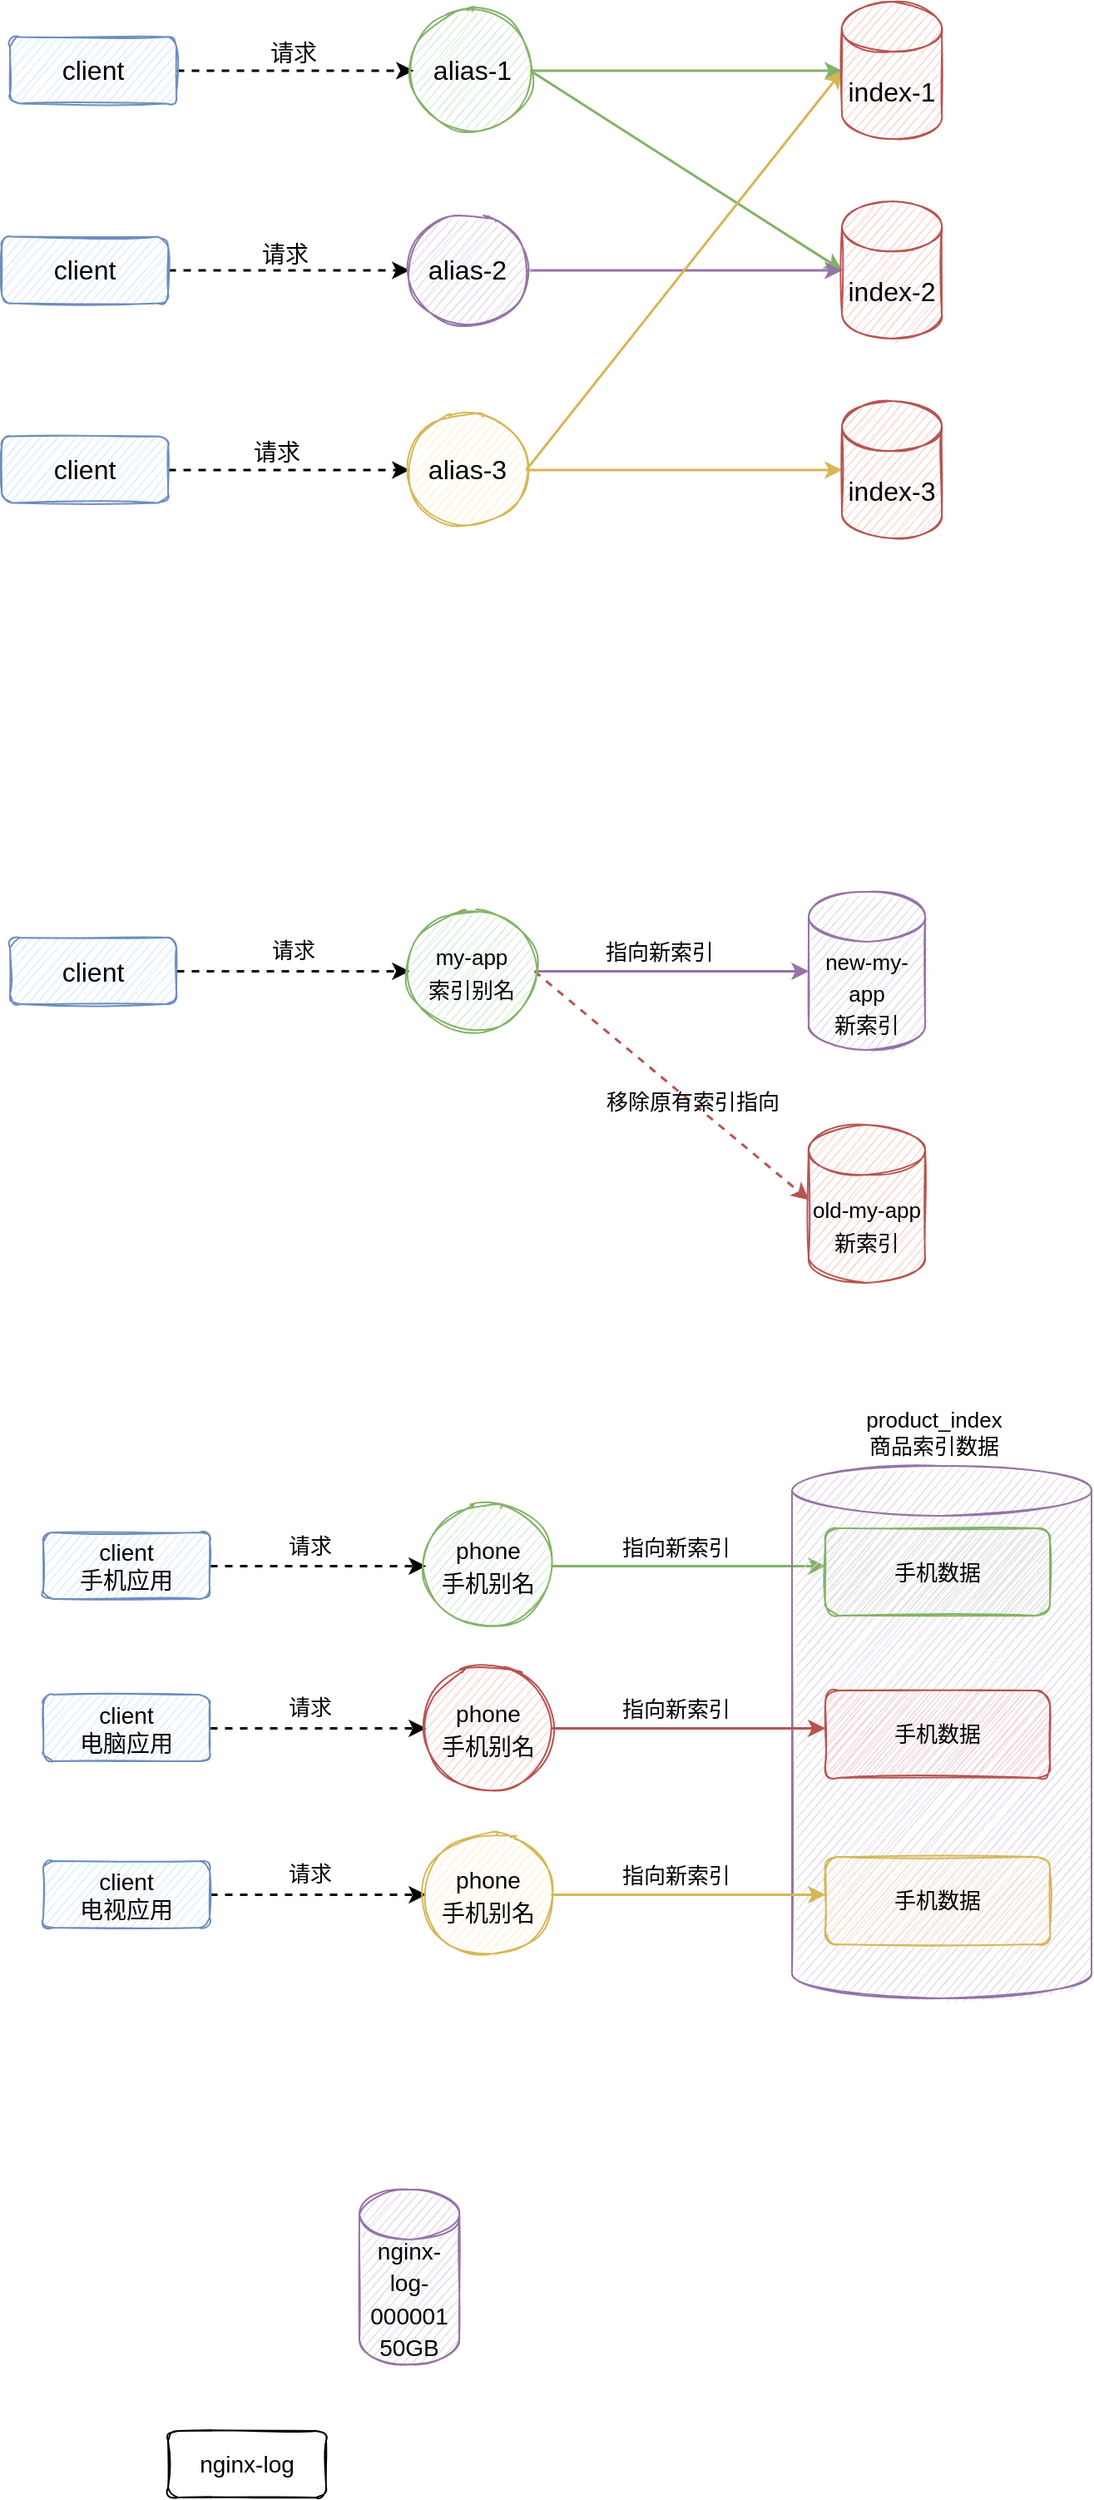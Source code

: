<mxfile version="16.4.3" type="github">
  <diagram id="5pmQ1EX8EYKTq1uLztX0" name="第 1 页">
    <mxGraphModel dx="1422" dy="754" grid="1" gridSize="10" guides="1" tooltips="1" connect="1" arrows="1" fold="1" page="1" pageScale="1" pageWidth="827" pageHeight="1169" math="0" shadow="0">
      <root>
        <mxCell id="0" />
        <mxCell id="1" parent="0" />
        <mxCell id="2YxzEI0K93GKoAJTI_qC-11" style="edgeStyle=orthogonalEdgeStyle;rounded=0;orthogonalLoop=1;jettySize=auto;html=1;exitX=1;exitY=0.5;exitDx=0;exitDy=0;entryX=0;entryY=0.5;entryDx=0;entryDy=0;fontSize=16;strokeWidth=1.5;dashed=1;" edge="1" parent="1" source="2YxzEI0K93GKoAJTI_qC-1" target="2YxzEI0K93GKoAJTI_qC-4">
          <mxGeometry relative="1" as="geometry" />
        </mxCell>
        <mxCell id="2YxzEI0K93GKoAJTI_qC-1" value="&lt;font style=&quot;font-size: 16px&quot;&gt;client&lt;/font&gt;" style="rounded=1;whiteSpace=wrap;html=1;fillColor=#dae8fc;strokeColor=#6c8ebf;sketch=1;" vertex="1" parent="1">
          <mxGeometry x="110" y="211.25" width="100" height="40" as="geometry" />
        </mxCell>
        <mxCell id="2YxzEI0K93GKoAJTI_qC-17" style="edgeStyle=none;rounded=0;orthogonalLoop=1;jettySize=auto;html=1;exitX=1;exitY=0.5;exitDx=0;exitDy=0;entryX=0;entryY=0.5;entryDx=0;entryDy=0;fontSize=16;strokeWidth=1.5;dashed=1;" edge="1" parent="1" source="2YxzEI0K93GKoAJTI_qC-2" target="2YxzEI0K93GKoAJTI_qC-5">
          <mxGeometry relative="1" as="geometry" />
        </mxCell>
        <mxCell id="2YxzEI0K93GKoAJTI_qC-2" value="&lt;font style=&quot;font-size: 16px&quot;&gt;client&lt;/font&gt;" style="rounded=1;whiteSpace=wrap;html=1;fillColor=#dae8fc;strokeColor=#6c8ebf;sketch=1;" vertex="1" parent="1">
          <mxGeometry x="105" y="331.25" width="100" height="40" as="geometry" />
        </mxCell>
        <mxCell id="2YxzEI0K93GKoAJTI_qC-20" style="edgeStyle=none;rounded=0;orthogonalLoop=1;jettySize=auto;html=1;exitX=1;exitY=0.5;exitDx=0;exitDy=0;entryX=0;entryY=0.5;entryDx=0;entryDy=0;fontSize=16;strokeWidth=1.5;dashed=1;" edge="1" parent="1" source="2YxzEI0K93GKoAJTI_qC-3" target="2YxzEI0K93GKoAJTI_qC-6">
          <mxGeometry relative="1" as="geometry" />
        </mxCell>
        <mxCell id="2YxzEI0K93GKoAJTI_qC-3" value="&lt;font style=&quot;font-size: 16px&quot;&gt;client&lt;/font&gt;" style="rounded=1;whiteSpace=wrap;html=1;fillColor=#dae8fc;strokeColor=#6c8ebf;sketch=1;" vertex="1" parent="1">
          <mxGeometry x="105" y="451.25" width="100" height="40" as="geometry" />
        </mxCell>
        <mxCell id="2YxzEI0K93GKoAJTI_qC-12" style="edgeStyle=orthogonalEdgeStyle;orthogonalLoop=1;jettySize=auto;html=1;exitX=1;exitY=0.5;exitDx=0;exitDy=0;entryX=0;entryY=0.5;entryDx=0;entryDy=0;entryPerimeter=0;fontSize=16;strokeWidth=1.5;rounded=0;fillColor=#d5e8d4;strokeColor=#82b366;" edge="1" parent="1" source="2YxzEI0K93GKoAJTI_qC-4" target="2YxzEI0K93GKoAJTI_qC-8">
          <mxGeometry relative="1" as="geometry" />
        </mxCell>
        <mxCell id="2YxzEI0K93GKoAJTI_qC-14" style="rounded=0;orthogonalLoop=1;jettySize=auto;html=1;exitX=1;exitY=0.5;exitDx=0;exitDy=0;entryX=0;entryY=0.5;entryDx=0;entryDy=0;entryPerimeter=0;fontSize=16;strokeWidth=1.5;fillColor=#d5e8d4;strokeColor=#82b366;" edge="1" parent="1" source="2YxzEI0K93GKoAJTI_qC-4" target="2YxzEI0K93GKoAJTI_qC-9">
          <mxGeometry relative="1" as="geometry" />
        </mxCell>
        <mxCell id="2YxzEI0K93GKoAJTI_qC-4" value="alias-1" style="ellipse;whiteSpace=wrap;html=1;aspect=fixed;fontSize=16;fillColor=#d5e8d4;strokeColor=#82b366;sketch=1;" vertex="1" parent="1">
          <mxGeometry x="352.5" y="196.25" width="70" height="70" as="geometry" />
        </mxCell>
        <mxCell id="2YxzEI0K93GKoAJTI_qC-19" style="edgeStyle=none;rounded=0;orthogonalLoop=1;jettySize=auto;html=1;exitX=1;exitY=0.5;exitDx=0;exitDy=0;entryX=0;entryY=0.5;entryDx=0;entryDy=0;entryPerimeter=0;fontSize=16;strokeWidth=1.5;fillColor=#e1d5e7;strokeColor=#9673a6;" edge="1" parent="1" source="2YxzEI0K93GKoAJTI_qC-5" target="2YxzEI0K93GKoAJTI_qC-9">
          <mxGeometry relative="1" as="geometry" />
        </mxCell>
        <mxCell id="2YxzEI0K93GKoAJTI_qC-5" value="alias-2" style="ellipse;whiteSpace=wrap;html=1;aspect=fixed;fontSize=16;fillColor=#e1d5e7;strokeColor=#9673a6;sketch=1;" vertex="1" parent="1">
          <mxGeometry x="350" y="316.25" width="70" height="70" as="geometry" />
        </mxCell>
        <mxCell id="2YxzEI0K93GKoAJTI_qC-21" style="edgeStyle=none;rounded=0;orthogonalLoop=1;jettySize=auto;html=1;exitX=1;exitY=0.5;exitDx=0;exitDy=0;entryX=0;entryY=0.5;entryDx=0;entryDy=0;entryPerimeter=0;fontSize=16;strokeWidth=1.5;fillColor=#fff2cc;strokeColor=#d6b656;" edge="1" parent="1" source="2YxzEI0K93GKoAJTI_qC-6" target="2YxzEI0K93GKoAJTI_qC-10">
          <mxGeometry relative="1" as="geometry" />
        </mxCell>
        <mxCell id="2YxzEI0K93GKoAJTI_qC-24" style="edgeStyle=none;rounded=0;orthogonalLoop=1;jettySize=auto;html=1;exitX=1;exitY=0.5;exitDx=0;exitDy=0;entryX=0;entryY=0.5;entryDx=0;entryDy=0;entryPerimeter=0;fontSize=16;strokeWidth=1.5;fillColor=#fff2cc;strokeColor=#d6b656;" edge="1" parent="1" source="2YxzEI0K93GKoAJTI_qC-6" target="2YxzEI0K93GKoAJTI_qC-8">
          <mxGeometry relative="1" as="geometry" />
        </mxCell>
        <mxCell id="2YxzEI0K93GKoAJTI_qC-6" value="alias-3" style="ellipse;whiteSpace=wrap;html=1;aspect=fixed;fontSize=16;fillColor=#fff2cc;strokeColor=#d6b656;sketch=1;" vertex="1" parent="1">
          <mxGeometry x="350" y="436.25" width="70" height="70" as="geometry" />
        </mxCell>
        <mxCell id="2YxzEI0K93GKoAJTI_qC-8" value="index-1" style="shape=cylinder3;whiteSpace=wrap;html=1;boundedLbl=1;backgroundOutline=1;size=15;sketch=1;fontSize=16;fillColor=#f8cecc;strokeColor=#b85450;" vertex="1" parent="1">
          <mxGeometry x="610" y="190" width="60" height="82.5" as="geometry" />
        </mxCell>
        <mxCell id="2YxzEI0K93GKoAJTI_qC-9" value="index-2" style="shape=cylinder3;whiteSpace=wrap;html=1;boundedLbl=1;backgroundOutline=1;size=15;sketch=1;fontSize=16;fillColor=#f8cecc;strokeColor=#b85450;" vertex="1" parent="1">
          <mxGeometry x="610" y="310" width="60" height="82.5" as="geometry" />
        </mxCell>
        <mxCell id="2YxzEI0K93GKoAJTI_qC-10" value="index-3" style="shape=cylinder3;whiteSpace=wrap;html=1;boundedLbl=1;backgroundOutline=1;size=15;sketch=1;fontSize=16;fillColor=#f8cecc;strokeColor=#b85450;" vertex="1" parent="1">
          <mxGeometry x="610" y="430" width="60" height="82.5" as="geometry" />
        </mxCell>
        <mxCell id="2YxzEI0K93GKoAJTI_qC-25" value="请求" style="text;html=1;align=center;verticalAlign=middle;resizable=0;points=[];autosize=1;strokeColor=none;fillColor=none;fontSize=14;" vertex="1" parent="1">
          <mxGeometry x="260" y="211.25" width="40" height="20" as="geometry" />
        </mxCell>
        <mxCell id="2YxzEI0K93GKoAJTI_qC-26" value="&lt;font style=&quot;font-size: 14px&quot;&gt;请求&lt;/font&gt;" style="text;html=1;align=center;verticalAlign=middle;resizable=0;points=[];autosize=1;strokeColor=none;fillColor=none;fontSize=16;" vertex="1" parent="1">
          <mxGeometry x="255" y="326.25" width="40" height="30" as="geometry" />
        </mxCell>
        <mxCell id="2YxzEI0K93GKoAJTI_qC-27" value="请求" style="text;html=1;align=center;verticalAlign=middle;resizable=0;points=[];autosize=1;strokeColor=none;fillColor=none;fontSize=14;" vertex="1" parent="1">
          <mxGeometry x="250" y="451.25" width="40" height="20" as="geometry" />
        </mxCell>
        <mxCell id="2YxzEI0K93GKoAJTI_qC-36" style="edgeStyle=none;rounded=0;orthogonalLoop=1;jettySize=auto;html=1;exitX=1;exitY=0.5;exitDx=0;exitDy=0;entryX=0;entryY=0.5;entryDx=0;entryDy=0;dashed=1;fontSize=14;strokeWidth=1.5;" edge="1" parent="1" source="2YxzEI0K93GKoAJTI_qC-28" target="2YxzEI0K93GKoAJTI_qC-32">
          <mxGeometry relative="1" as="geometry" />
        </mxCell>
        <mxCell id="2YxzEI0K93GKoAJTI_qC-28" value="&lt;font style=&quot;font-size: 16px&quot;&gt;client&lt;/font&gt;" style="rounded=1;whiteSpace=wrap;html=1;fillColor=#dae8fc;strokeColor=#6c8ebf;sketch=1;" vertex="1" parent="1">
          <mxGeometry x="110" y="752.5" width="100" height="40" as="geometry" />
        </mxCell>
        <mxCell id="2YxzEI0K93GKoAJTI_qC-40" style="edgeStyle=none;rounded=0;orthogonalLoop=1;jettySize=auto;html=1;exitX=1;exitY=0.5;exitDx=0;exitDy=0;entryX=0;entryY=0.5;entryDx=0;entryDy=0;dashed=1;fontSize=16;strokeWidth=1.5;fillColor=#f8cecc;strokeColor=#b85450;" edge="1" parent="1" source="2YxzEI0K93GKoAJTI_qC-32">
          <mxGeometry relative="1" as="geometry">
            <mxPoint x="590" y="910" as="targetPoint" />
          </mxGeometry>
        </mxCell>
        <mxCell id="2YxzEI0K93GKoAJTI_qC-41" style="edgeStyle=none;rounded=0;orthogonalLoop=1;jettySize=auto;html=1;exitX=1;exitY=0.5;exitDx=0;exitDy=0;entryX=0;entryY=0.5;entryDx=0;entryDy=0;fontSize=16;strokeWidth=1.5;fillColor=#e1d5e7;strokeColor=#9673a6;" edge="1" parent="1" source="2YxzEI0K93GKoAJTI_qC-32">
          <mxGeometry relative="1" as="geometry">
            <mxPoint x="590" y="772.5" as="targetPoint" />
          </mxGeometry>
        </mxCell>
        <mxCell id="2YxzEI0K93GKoAJTI_qC-32" value="&lt;font style=&quot;font-size: 13px&quot;&gt;my-app&lt;br&gt;索引别名&lt;br&gt;&lt;/font&gt;" style="ellipse;whiteSpace=wrap;html=1;aspect=fixed;fontSize=16;fillColor=#d5e8d4;strokeColor=#82b366;sketch=1;" vertex="1" parent="1">
          <mxGeometry x="350" y="735" width="75" height="75" as="geometry" />
        </mxCell>
        <mxCell id="2YxzEI0K93GKoAJTI_qC-38" value="&lt;font style=&quot;font-size: 13px&quot;&gt;请求&lt;/font&gt;" style="text;html=1;align=center;verticalAlign=middle;resizable=0;points=[];autosize=1;strokeColor=none;fillColor=none;fontSize=14;" vertex="1" parent="1">
          <mxGeometry x="260" y="750" width="40" height="20" as="geometry" />
        </mxCell>
        <mxCell id="2YxzEI0K93GKoAJTI_qC-42" value="&lt;font style=&quot;font-size: 13px&quot;&gt;移除原有索引指向&lt;/font&gt;" style="text;html=1;align=center;verticalAlign=middle;resizable=0;points=[];autosize=1;strokeColor=none;fillColor=none;fontSize=16;" vertex="1" parent="1">
          <mxGeometry x="460" y="835" width="120" height="30" as="geometry" />
        </mxCell>
        <mxCell id="2YxzEI0K93GKoAJTI_qC-43" value="&lt;font style=&quot;font-size: 13px&quot;&gt;指向新索引&lt;/font&gt;" style="text;html=1;align=center;verticalAlign=middle;resizable=0;points=[];autosize=1;strokeColor=none;fillColor=none;fontSize=16;" vertex="1" parent="1">
          <mxGeometry x="460" y="745" width="80" height="30" as="geometry" />
        </mxCell>
        <mxCell id="2YxzEI0K93GKoAJTI_qC-44" style="edgeStyle=none;rounded=0;orthogonalLoop=1;jettySize=auto;html=1;exitX=1;exitY=0.5;exitDx=0;exitDy=0;entryX=0;entryY=0.5;entryDx=0;entryDy=0;dashed=1;fontSize=14;strokeWidth=1.5;" edge="1" parent="1" source="2YxzEI0K93GKoAJTI_qC-45" target="2YxzEI0K93GKoAJTI_qC-48">
          <mxGeometry relative="1" as="geometry" />
        </mxCell>
        <mxCell id="2YxzEI0K93GKoAJTI_qC-45" value="&lt;font style=&quot;font-size: 14px&quot;&gt;client&lt;br&gt;手机应用&lt;br&gt;&lt;/font&gt;" style="rounded=1;whiteSpace=wrap;html=1;fillColor=#dae8fc;strokeColor=#6c8ebf;sketch=1;" vertex="1" parent="1">
          <mxGeometry x="130" y="1110" width="100" height="40" as="geometry" />
        </mxCell>
        <mxCell id="2YxzEI0K93GKoAJTI_qC-47" style="edgeStyle=none;rounded=0;orthogonalLoop=1;jettySize=auto;html=1;exitX=1;exitY=0.5;exitDx=0;exitDy=0;entryX=0;entryY=0.5;entryDx=0;entryDy=0;fontSize=16;strokeWidth=1.5;fillColor=#d5e8d4;strokeColor=#82b366;" edge="1" parent="1" source="2YxzEI0K93GKoAJTI_qC-48">
          <mxGeometry relative="1" as="geometry">
            <mxPoint x="600" y="1130" as="targetPoint" />
          </mxGeometry>
        </mxCell>
        <mxCell id="2YxzEI0K93GKoAJTI_qC-48" value="&lt;font style=&quot;font-size: 14px&quot;&gt;phone&lt;br&gt;手机别名&lt;br&gt;&lt;/font&gt;" style="ellipse;whiteSpace=wrap;html=1;aspect=fixed;fontSize=16;fillColor=#d5e8d4;strokeColor=#82b366;sketch=1;" vertex="1" parent="1">
          <mxGeometry x="360" y="1092.5" width="75" height="75" as="geometry" />
        </mxCell>
        <mxCell id="2YxzEI0K93GKoAJTI_qC-51" value="&lt;font style=&quot;font-size: 13px&quot;&gt;请求&lt;/font&gt;" style="text;html=1;align=center;verticalAlign=middle;resizable=0;points=[];autosize=1;strokeColor=none;fillColor=none;fontSize=14;" vertex="1" parent="1">
          <mxGeometry x="270" y="1107.5" width="40" height="20" as="geometry" />
        </mxCell>
        <mxCell id="2YxzEI0K93GKoAJTI_qC-53" value="&lt;font style=&quot;font-size: 13px&quot;&gt;指向新索引&lt;/font&gt;" style="text;html=1;align=center;verticalAlign=middle;resizable=0;points=[];autosize=1;strokeColor=none;fillColor=none;fontSize=16;" vertex="1" parent="1">
          <mxGeometry x="470" y="1102.5" width="80" height="30" as="geometry" />
        </mxCell>
        <mxCell id="2YxzEI0K93GKoAJTI_qC-58" value="&lt;font style=&quot;font-size: 13px&quot;&gt;new-my-app&lt;br&gt;新索引&lt;/font&gt;" style="shape=cylinder3;whiteSpace=wrap;html=1;boundedLbl=1;backgroundOutline=1;size=15;sketch=1;fontSize=16;fillColor=#e1d5e7;strokeColor=#9673a6;" vertex="1" parent="1">
          <mxGeometry x="590" y="725" width="70" height="95" as="geometry" />
        </mxCell>
        <mxCell id="2YxzEI0K93GKoAJTI_qC-59" value="&lt;font style=&quot;font-size: 13px&quot;&gt;old-my-app&lt;br&gt;新索引&lt;/font&gt;" style="shape=cylinder3;whiteSpace=wrap;html=1;boundedLbl=1;backgroundOutline=1;size=15;sketch=1;fontSize=16;fillColor=#f8cecc;strokeColor=#b85450;" vertex="1" parent="1">
          <mxGeometry x="590" y="865" width="70" height="95" as="geometry" />
        </mxCell>
        <mxCell id="2YxzEI0K93GKoAJTI_qC-61" value="" style="shape=cylinder3;whiteSpace=wrap;html=1;boundedLbl=1;backgroundOutline=1;size=15;sketch=1;fontSize=16;fillColor=#e1d5e7;strokeColor=#9673a6;" vertex="1" parent="1">
          <mxGeometry x="580" y="1070" width="180" height="320" as="geometry" />
        </mxCell>
        <mxCell id="2YxzEI0K93GKoAJTI_qC-62" value="product_index&lt;br&gt;商品索引数据" style="text;html=1;resizable=0;autosize=1;align=center;verticalAlign=middle;points=[];fillColor=none;strokeColor=none;rounded=0;sketch=1;fontSize=13;" vertex="1" parent="1">
          <mxGeometry x="615" y="1030" width="100" height="40" as="geometry" />
        </mxCell>
        <mxCell id="2YxzEI0K93GKoAJTI_qC-63" value="手机数据" style="rounded=1;whiteSpace=wrap;html=1;sketch=1;fontSize=13;fillColor=#d5e8d4;strokeColor=#82b366;" vertex="1" parent="1">
          <mxGeometry x="600" y="1107.5" width="135" height="52.5" as="geometry" />
        </mxCell>
        <mxCell id="2YxzEI0K93GKoAJTI_qC-64" style="edgeStyle=none;rounded=0;orthogonalLoop=1;jettySize=auto;html=1;exitX=1;exitY=0.5;exitDx=0;exitDy=0;entryX=0;entryY=0.5;entryDx=0;entryDy=0;dashed=1;fontSize=14;strokeWidth=1.5;" edge="1" parent="1" source="2YxzEI0K93GKoAJTI_qC-65" target="2YxzEI0K93GKoAJTI_qC-67">
          <mxGeometry relative="1" as="geometry" />
        </mxCell>
        <mxCell id="2YxzEI0K93GKoAJTI_qC-65" value="&lt;font style=&quot;font-size: 14px&quot;&gt;client&lt;br&gt;电脑应用&lt;br&gt;&lt;/font&gt;" style="rounded=1;whiteSpace=wrap;html=1;fillColor=#dae8fc;strokeColor=#6c8ebf;sketch=1;" vertex="1" parent="1">
          <mxGeometry x="130" y="1207.5" width="100" height="40" as="geometry" />
        </mxCell>
        <mxCell id="2YxzEI0K93GKoAJTI_qC-66" style="edgeStyle=none;rounded=0;orthogonalLoop=1;jettySize=auto;html=1;exitX=1;exitY=0.5;exitDx=0;exitDy=0;entryX=0;entryY=0.5;entryDx=0;entryDy=0;fontSize=16;strokeWidth=1.5;fillColor=#f8cecc;strokeColor=#b85450;" edge="1" parent="1" source="2YxzEI0K93GKoAJTI_qC-67">
          <mxGeometry relative="1" as="geometry">
            <mxPoint x="600" y="1227.5" as="targetPoint" />
          </mxGeometry>
        </mxCell>
        <mxCell id="2YxzEI0K93GKoAJTI_qC-67" value="&lt;font style=&quot;font-size: 14px&quot;&gt;phone&lt;br&gt;手机别名&lt;br&gt;&lt;/font&gt;" style="ellipse;whiteSpace=wrap;html=1;aspect=fixed;fontSize=16;fillColor=#f8cecc;strokeColor=#b85450;sketch=1;" vertex="1" parent="1">
          <mxGeometry x="360" y="1190" width="75" height="75" as="geometry" />
        </mxCell>
        <mxCell id="2YxzEI0K93GKoAJTI_qC-68" value="&lt;font style=&quot;font-size: 13px&quot;&gt;请求&lt;/font&gt;" style="text;html=1;align=center;verticalAlign=middle;resizable=0;points=[];autosize=1;strokeColor=none;fillColor=none;fontSize=14;" vertex="1" parent="1">
          <mxGeometry x="270" y="1205" width="40" height="20" as="geometry" />
        </mxCell>
        <mxCell id="2YxzEI0K93GKoAJTI_qC-69" value="&lt;font style=&quot;font-size: 13px&quot;&gt;指向新索引&lt;/font&gt;" style="text;html=1;align=center;verticalAlign=middle;resizable=0;points=[];autosize=1;strokeColor=none;fillColor=none;fontSize=16;" vertex="1" parent="1">
          <mxGeometry x="470" y="1200" width="80" height="30" as="geometry" />
        </mxCell>
        <mxCell id="2YxzEI0K93GKoAJTI_qC-70" value="手机数据" style="rounded=1;whiteSpace=wrap;html=1;sketch=1;fontSize=13;fillColor=#f8cecc;strokeColor=#b85450;" vertex="1" parent="1">
          <mxGeometry x="600" y="1205" width="135" height="52.5" as="geometry" />
        </mxCell>
        <mxCell id="2YxzEI0K93GKoAJTI_qC-77" style="edgeStyle=none;rounded=0;orthogonalLoop=1;jettySize=auto;html=1;exitX=1;exitY=0.5;exitDx=0;exitDy=0;entryX=0;entryY=0.5;entryDx=0;entryDy=0;dashed=1;fontSize=14;strokeWidth=1.5;" edge="1" parent="1" source="2YxzEI0K93GKoAJTI_qC-78" target="2YxzEI0K93GKoAJTI_qC-80">
          <mxGeometry relative="1" as="geometry" />
        </mxCell>
        <mxCell id="2YxzEI0K93GKoAJTI_qC-78" value="&lt;font style=&quot;font-size: 14px&quot;&gt;client&lt;br&gt;电视应用&lt;br&gt;&lt;/font&gt;" style="rounded=1;whiteSpace=wrap;html=1;fillColor=#dae8fc;strokeColor=#6c8ebf;sketch=1;" vertex="1" parent="1">
          <mxGeometry x="130" y="1307.5" width="100" height="40" as="geometry" />
        </mxCell>
        <mxCell id="2YxzEI0K93GKoAJTI_qC-79" style="edgeStyle=none;rounded=0;orthogonalLoop=1;jettySize=auto;html=1;exitX=1;exitY=0.5;exitDx=0;exitDy=0;entryX=0;entryY=0.5;entryDx=0;entryDy=0;fontSize=16;strokeWidth=1.5;fillColor=#fff2cc;strokeColor=#d6b656;" edge="1" parent="1" source="2YxzEI0K93GKoAJTI_qC-80">
          <mxGeometry relative="1" as="geometry">
            <mxPoint x="600" y="1327.5" as="targetPoint" />
          </mxGeometry>
        </mxCell>
        <mxCell id="2YxzEI0K93GKoAJTI_qC-80" value="&lt;font style=&quot;font-size: 14px&quot;&gt;phone&lt;br&gt;手机别名&lt;br&gt;&lt;/font&gt;" style="ellipse;whiteSpace=wrap;html=1;aspect=fixed;fontSize=16;fillColor=#fff2cc;strokeColor=#d6b656;sketch=1;" vertex="1" parent="1">
          <mxGeometry x="360" y="1290" width="75" height="75" as="geometry" />
        </mxCell>
        <mxCell id="2YxzEI0K93GKoAJTI_qC-81" value="&lt;font style=&quot;font-size: 13px&quot;&gt;请求&lt;/font&gt;" style="text;html=1;align=center;verticalAlign=middle;resizable=0;points=[];autosize=1;strokeColor=none;fillColor=none;fontSize=14;" vertex="1" parent="1">
          <mxGeometry x="270" y="1305" width="40" height="20" as="geometry" />
        </mxCell>
        <mxCell id="2YxzEI0K93GKoAJTI_qC-82" value="&lt;font style=&quot;font-size: 13px&quot;&gt;指向新索引&lt;/font&gt;" style="text;html=1;align=center;verticalAlign=middle;resizable=0;points=[];autosize=1;strokeColor=none;fillColor=none;fontSize=16;" vertex="1" parent="1">
          <mxGeometry x="470" y="1300" width="80" height="30" as="geometry" />
        </mxCell>
        <mxCell id="2YxzEI0K93GKoAJTI_qC-83" value="手机数据" style="rounded=1;whiteSpace=wrap;html=1;sketch=1;fontSize=13;fillColor=#fff2cc;strokeColor=#d6b656;" vertex="1" parent="1">
          <mxGeometry x="600" y="1305" width="135" height="52.5" as="geometry" />
        </mxCell>
        <mxCell id="2YxzEI0K93GKoAJTI_qC-89" value="nginx-log" style="rounded=1;whiteSpace=wrap;html=1;sketch=1;fontSize=14;" vertex="1" parent="1">
          <mxGeometry x="205" y="1650" width="95" height="40" as="geometry" />
        </mxCell>
        <mxCell id="2YxzEI0K93GKoAJTI_qC-90" value="&lt;span style=&quot;font-size: 14px&quot;&gt;nginx-log-000001&lt;/span&gt;&lt;br style=&quot;font-size: 14px&quot;&gt;&lt;span style=&quot;font-size: 14px&quot;&gt;50GB&lt;/span&gt;" style="shape=cylinder3;whiteSpace=wrap;html=1;boundedLbl=1;backgroundOutline=1;size=15;sketch=1;fontSize=16;fillColor=#e1d5e7;strokeColor=#9673a6;" vertex="1" parent="1">
          <mxGeometry x="320" y="1505" width="60" height="105" as="geometry" />
        </mxCell>
      </root>
    </mxGraphModel>
  </diagram>
</mxfile>
